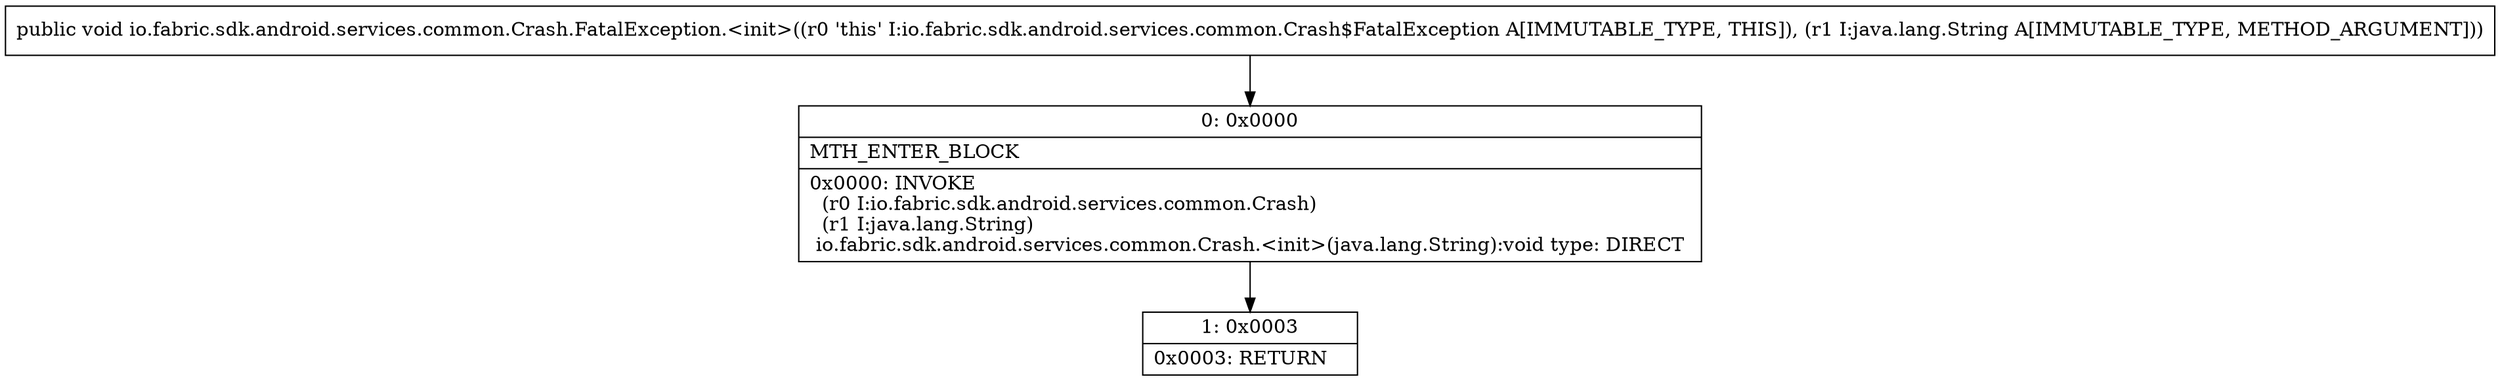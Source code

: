 digraph "CFG forio.fabric.sdk.android.services.common.Crash.FatalException.\<init\>(Ljava\/lang\/String;)V" {
Node_0 [shape=record,label="{0\:\ 0x0000|MTH_ENTER_BLOCK\l|0x0000: INVOKE  \l  (r0 I:io.fabric.sdk.android.services.common.Crash)\l  (r1 I:java.lang.String)\l io.fabric.sdk.android.services.common.Crash.\<init\>(java.lang.String):void type: DIRECT \l}"];
Node_1 [shape=record,label="{1\:\ 0x0003|0x0003: RETURN   \l}"];
MethodNode[shape=record,label="{public void io.fabric.sdk.android.services.common.Crash.FatalException.\<init\>((r0 'this' I:io.fabric.sdk.android.services.common.Crash$FatalException A[IMMUTABLE_TYPE, THIS]), (r1 I:java.lang.String A[IMMUTABLE_TYPE, METHOD_ARGUMENT])) }"];
MethodNode -> Node_0;
Node_0 -> Node_1;
}

